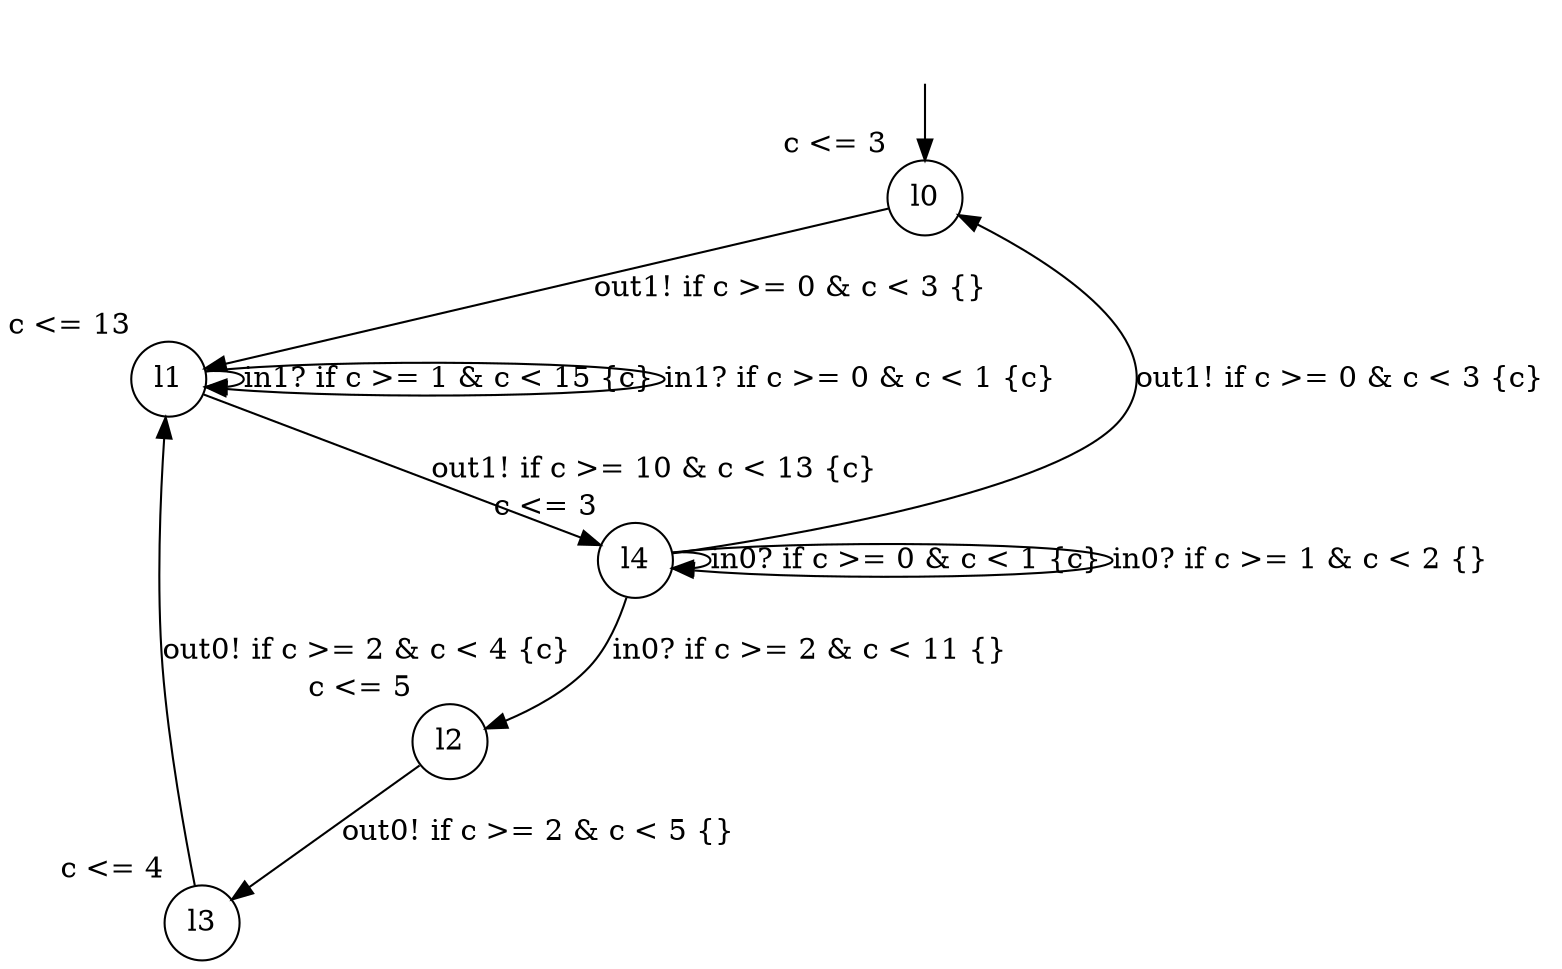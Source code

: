 digraph g {
__start0 [label="" shape="none"];
l0 [shape="circle" margin=0 label="l0", xlabel="c <= 3"];
l1 [shape="circle" margin=0 label="l1", xlabel="c <= 13"];
l2 [shape="circle" margin=0 label="l2", xlabel="c <= 5"];
l3 [shape="circle" margin=0 label="l3", xlabel="c <= 4"];
l4 [shape="circle" margin=0 label="l4", xlabel="c <= 3"];
l0 -> l1 [label="out1! if c >= 0 & c < 3 {} "];
l1 -> l1 [label="in1? if c >= 1 & c < 15 {c} "];
l1 -> l4 [label="out1! if c >= 10 & c < 13 {c} "];
l1 -> l1 [label="in1? if c >= 0 & c < 1 {c} "];
l2 -> l3 [label="out0! if c >= 2 & c < 5 {} "];
l3 -> l1 [label="out0! if c >= 2 & c < 4 {c} "];
l4 -> l4 [label="in0? if c >= 0 & c < 1 {c} "];
l4 -> l0 [label="out1! if c >= 0 & c < 3 {c} "];
l4 -> l4 [label="in0? if c >= 1 & c < 2 {} "];
l4 -> l2 [label="in0? if c >= 2 & c < 11 {} "];
__start0 -> l0;
}
